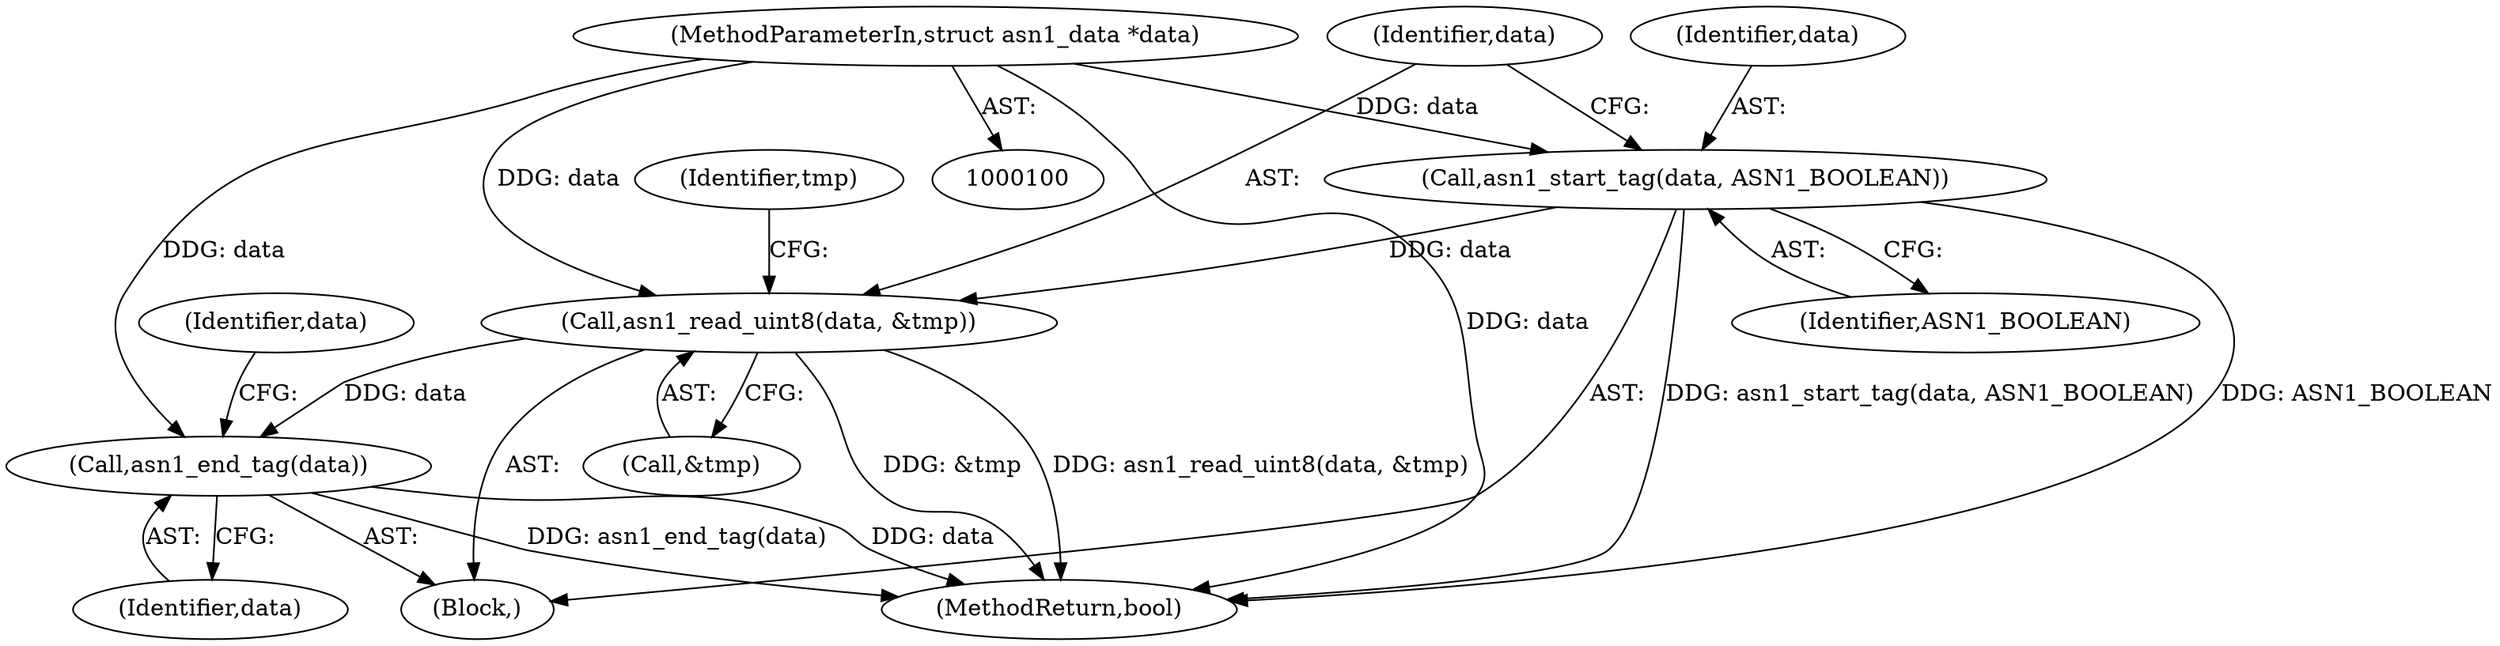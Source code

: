 digraph "1_samba_9d989c9dd7a5b92d0c5d65287935471b83b6e884@pointer" {
"1000108" [label="(Call,asn1_start_tag(data, ASN1_BOOLEAN))"];
"1000101" [label="(MethodParameterIn,struct asn1_data *data)"];
"1000111" [label="(Call,asn1_read_uint8(data, &tmp))"];
"1000130" [label="(Call,asn1_end_tag(data))"];
"1000110" [label="(Identifier,ASN1_BOOLEAN)"];
"1000131" [label="(Identifier,data)"];
"1000112" [label="(Identifier,data)"];
"1000101" [label="(MethodParameterIn,struct asn1_data *data)"];
"1000109" [label="(Identifier,data)"];
"1000130" [label="(Call,asn1_end_tag(data))"];
"1000113" [label="(Call,&tmp)"];
"1000108" [label="(Call,asn1_start_tag(data, ASN1_BOOLEAN))"];
"1000117" [label="(Identifier,tmp)"];
"1000103" [label="(Block,)"];
"1000137" [label="(MethodReturn,bool)"];
"1000111" [label="(Call,asn1_read_uint8(data, &tmp))"];
"1000135" [label="(Identifier,data)"];
"1000108" -> "1000103"  [label="AST: "];
"1000108" -> "1000110"  [label="CFG: "];
"1000109" -> "1000108"  [label="AST: "];
"1000110" -> "1000108"  [label="AST: "];
"1000112" -> "1000108"  [label="CFG: "];
"1000108" -> "1000137"  [label="DDG: asn1_start_tag(data, ASN1_BOOLEAN)"];
"1000108" -> "1000137"  [label="DDG: ASN1_BOOLEAN"];
"1000101" -> "1000108"  [label="DDG: data"];
"1000108" -> "1000111"  [label="DDG: data"];
"1000101" -> "1000100"  [label="AST: "];
"1000101" -> "1000137"  [label="DDG: data"];
"1000101" -> "1000111"  [label="DDG: data"];
"1000101" -> "1000130"  [label="DDG: data"];
"1000111" -> "1000103"  [label="AST: "];
"1000111" -> "1000113"  [label="CFG: "];
"1000112" -> "1000111"  [label="AST: "];
"1000113" -> "1000111"  [label="AST: "];
"1000117" -> "1000111"  [label="CFG: "];
"1000111" -> "1000137"  [label="DDG: &tmp"];
"1000111" -> "1000137"  [label="DDG: asn1_read_uint8(data, &tmp)"];
"1000111" -> "1000130"  [label="DDG: data"];
"1000130" -> "1000103"  [label="AST: "];
"1000130" -> "1000131"  [label="CFG: "];
"1000131" -> "1000130"  [label="AST: "];
"1000135" -> "1000130"  [label="CFG: "];
"1000130" -> "1000137"  [label="DDG: data"];
"1000130" -> "1000137"  [label="DDG: asn1_end_tag(data)"];
}

